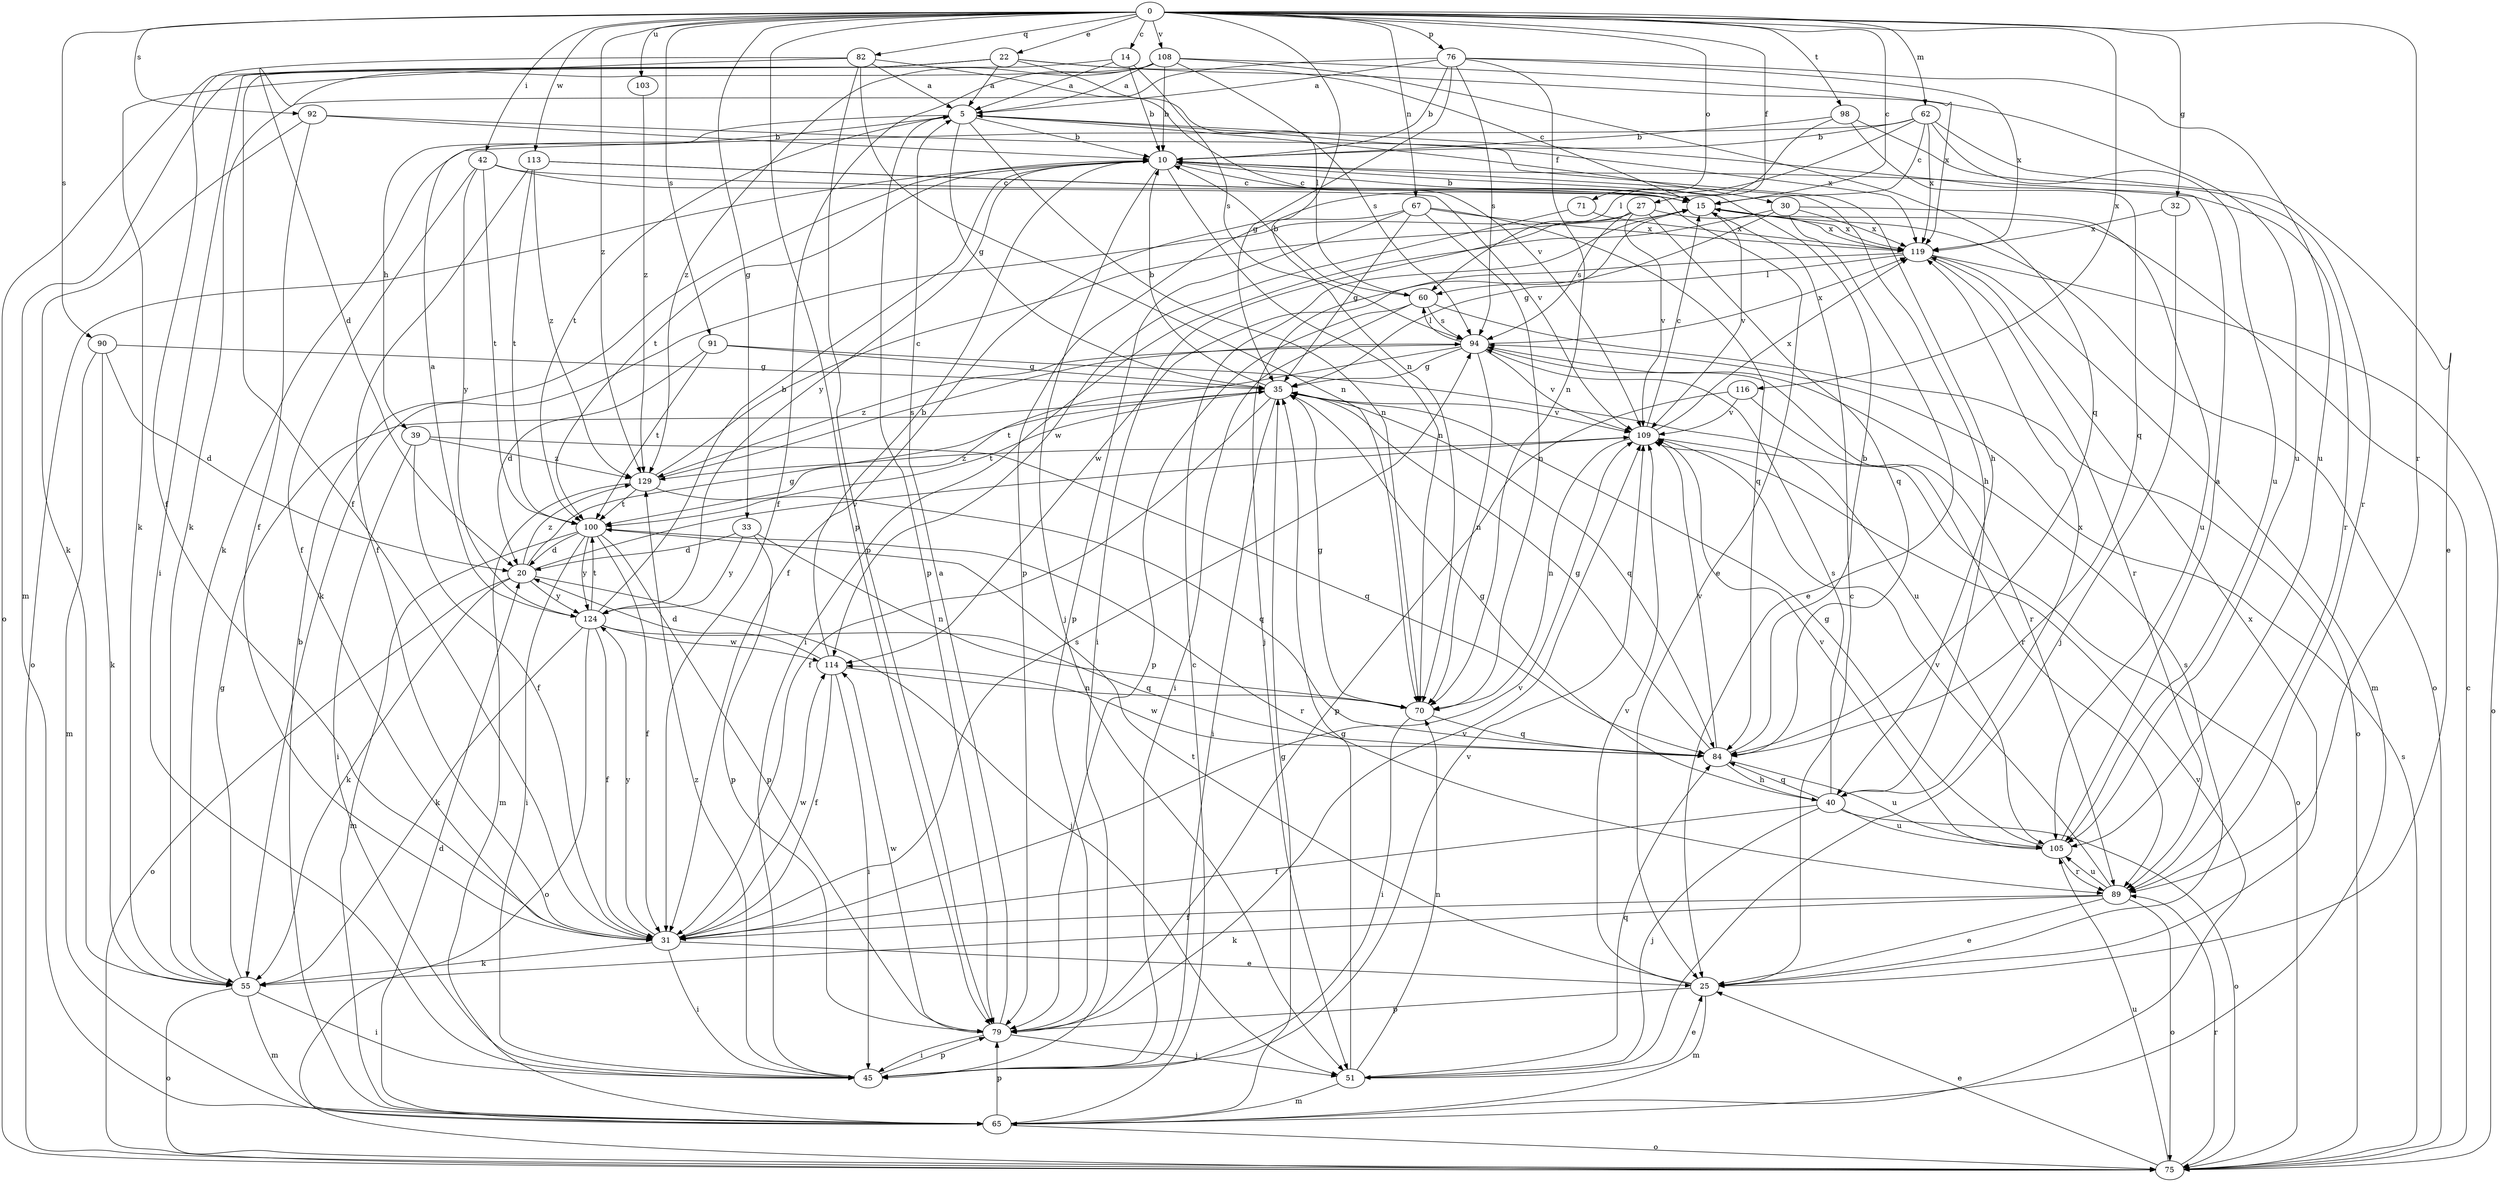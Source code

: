 strict digraph  {
0;
5;
10;
14;
15;
20;
22;
25;
27;
30;
31;
32;
33;
35;
39;
40;
42;
45;
51;
55;
60;
62;
65;
67;
70;
71;
75;
76;
79;
82;
84;
89;
90;
91;
92;
94;
98;
100;
103;
105;
108;
109;
113;
114;
116;
119;
124;
129;
0 -> 14  [label=c];
0 -> 15  [label=c];
0 -> 22  [label=e];
0 -> 27  [label=f];
0 -> 32  [label=g];
0 -> 33  [label=g];
0 -> 42  [label=i];
0 -> 62  [label=m];
0 -> 67  [label=n];
0 -> 70  [label=n];
0 -> 71  [label=o];
0 -> 76  [label=p];
0 -> 79  [label=p];
0 -> 82  [label=q];
0 -> 89  [label=r];
0 -> 90  [label=s];
0 -> 91  [label=s];
0 -> 92  [label=s];
0 -> 98  [label=t];
0 -> 103  [label=u];
0 -> 108  [label=v];
0 -> 113  [label=w];
0 -> 116  [label=x];
0 -> 129  [label=z];
5 -> 10  [label=b];
5 -> 30  [label=f];
5 -> 35  [label=g];
5 -> 39  [label=h];
5 -> 70  [label=n];
5 -> 79  [label=p];
5 -> 100  [label=t];
5 -> 119  [label=x];
10 -> 15  [label=c];
10 -> 40  [label=h];
10 -> 51  [label=j];
10 -> 70  [label=n];
10 -> 75  [label=o];
10 -> 89  [label=r];
10 -> 100  [label=t];
10 -> 124  [label=y];
14 -> 5  [label=a];
14 -> 10  [label=b];
14 -> 31  [label=f];
14 -> 94  [label=s];
15 -> 10  [label=b];
15 -> 35  [label=g];
15 -> 75  [label=o];
15 -> 109  [label=v];
15 -> 119  [label=x];
20 -> 35  [label=g];
20 -> 51  [label=j];
20 -> 55  [label=k];
20 -> 75  [label=o];
20 -> 109  [label=v];
20 -> 124  [label=y];
20 -> 129  [label=z];
22 -> 5  [label=a];
22 -> 15  [label=c];
22 -> 45  [label=i];
22 -> 60  [label=l];
22 -> 65  [label=m];
22 -> 75  [label=o];
22 -> 119  [label=x];
25 -> 15  [label=c];
25 -> 65  [label=m];
25 -> 79  [label=p];
25 -> 94  [label=s];
25 -> 100  [label=t];
25 -> 109  [label=v];
25 -> 119  [label=x];
27 -> 45  [label=i];
27 -> 55  [label=k];
27 -> 84  [label=q];
27 -> 94  [label=s];
27 -> 109  [label=v];
27 -> 119  [label=x];
30 -> 25  [label=e];
30 -> 45  [label=i];
30 -> 51  [label=j];
30 -> 105  [label=u];
30 -> 119  [label=x];
31 -> 25  [label=e];
31 -> 45  [label=i];
31 -> 55  [label=k];
31 -> 94  [label=s];
31 -> 109  [label=v];
31 -> 114  [label=w];
31 -> 124  [label=y];
32 -> 51  [label=j];
32 -> 119  [label=x];
33 -> 20  [label=d];
33 -> 70  [label=n];
33 -> 79  [label=p];
33 -> 124  [label=y];
35 -> 10  [label=b];
35 -> 31  [label=f];
35 -> 45  [label=i];
35 -> 84  [label=q];
35 -> 100  [label=t];
35 -> 109  [label=v];
39 -> 31  [label=f];
39 -> 45  [label=i];
39 -> 84  [label=q];
39 -> 129  [label=z];
40 -> 31  [label=f];
40 -> 35  [label=g];
40 -> 51  [label=j];
40 -> 75  [label=o];
40 -> 84  [label=q];
40 -> 94  [label=s];
40 -> 105  [label=u];
40 -> 119  [label=x];
42 -> 15  [label=c];
42 -> 31  [label=f];
42 -> 100  [label=t];
42 -> 109  [label=v];
42 -> 124  [label=y];
45 -> 79  [label=p];
45 -> 109  [label=v];
45 -> 129  [label=z];
51 -> 25  [label=e];
51 -> 35  [label=g];
51 -> 65  [label=m];
51 -> 70  [label=n];
51 -> 84  [label=q];
55 -> 35  [label=g];
55 -> 45  [label=i];
55 -> 65  [label=m];
55 -> 75  [label=o];
60 -> 10  [label=b];
60 -> 45  [label=i];
60 -> 75  [label=o];
60 -> 79  [label=p];
60 -> 94  [label=s];
62 -> 10  [label=b];
62 -> 15  [label=c];
62 -> 25  [label=e];
62 -> 55  [label=k];
62 -> 79  [label=p];
62 -> 105  [label=u];
62 -> 119  [label=x];
65 -> 10  [label=b];
65 -> 15  [label=c];
65 -> 20  [label=d];
65 -> 35  [label=g];
65 -> 75  [label=o];
65 -> 79  [label=p];
65 -> 109  [label=v];
67 -> 31  [label=f];
67 -> 35  [label=g];
67 -> 70  [label=n];
67 -> 79  [label=p];
67 -> 84  [label=q];
67 -> 119  [label=x];
70 -> 35  [label=g];
70 -> 45  [label=i];
70 -> 84  [label=q];
71 -> 114  [label=w];
71 -> 119  [label=x];
75 -> 15  [label=c];
75 -> 25  [label=e];
75 -> 89  [label=r];
75 -> 94  [label=s];
75 -> 105  [label=u];
76 -> 5  [label=a];
76 -> 10  [label=b];
76 -> 35  [label=g];
76 -> 55  [label=k];
76 -> 70  [label=n];
76 -> 94  [label=s];
76 -> 105  [label=u];
76 -> 119  [label=x];
79 -> 5  [label=a];
79 -> 45  [label=i];
79 -> 51  [label=j];
79 -> 109  [label=v];
79 -> 114  [label=w];
82 -> 5  [label=a];
82 -> 31  [label=f];
82 -> 55  [label=k];
82 -> 70  [label=n];
82 -> 79  [label=p];
82 -> 109  [label=v];
84 -> 10  [label=b];
84 -> 35  [label=g];
84 -> 40  [label=h];
84 -> 105  [label=u];
84 -> 109  [label=v];
84 -> 114  [label=w];
89 -> 25  [label=e];
89 -> 31  [label=f];
89 -> 55  [label=k];
89 -> 75  [label=o];
89 -> 105  [label=u];
89 -> 109  [label=v];
90 -> 20  [label=d];
90 -> 35  [label=g];
90 -> 55  [label=k];
90 -> 65  [label=m];
91 -> 20  [label=d];
91 -> 35  [label=g];
91 -> 100  [label=t];
91 -> 105  [label=u];
92 -> 10  [label=b];
92 -> 31  [label=f];
92 -> 40  [label=h];
92 -> 55  [label=k];
94 -> 35  [label=g];
94 -> 60  [label=l];
94 -> 70  [label=n];
94 -> 89  [label=r];
94 -> 100  [label=t];
94 -> 109  [label=v];
94 -> 119  [label=x];
94 -> 129  [label=z];
98 -> 10  [label=b];
98 -> 60  [label=l];
98 -> 84  [label=q];
98 -> 89  [label=r];
100 -> 20  [label=d];
100 -> 31  [label=f];
100 -> 45  [label=i];
100 -> 65  [label=m];
100 -> 79  [label=p];
100 -> 89  [label=r];
100 -> 124  [label=y];
103 -> 129  [label=z];
105 -> 5  [label=a];
105 -> 35  [label=g];
105 -> 89  [label=r];
105 -> 109  [label=v];
108 -> 5  [label=a];
108 -> 10  [label=b];
108 -> 20  [label=d];
108 -> 31  [label=f];
108 -> 84  [label=q];
108 -> 94  [label=s];
108 -> 105  [label=u];
108 -> 129  [label=z];
109 -> 15  [label=c];
109 -> 70  [label=n];
109 -> 75  [label=o];
109 -> 119  [label=x];
109 -> 129  [label=z];
113 -> 15  [label=c];
113 -> 25  [label=e];
113 -> 31  [label=f];
113 -> 100  [label=t];
113 -> 129  [label=z];
114 -> 10  [label=b];
114 -> 20  [label=d];
114 -> 31  [label=f];
114 -> 45  [label=i];
114 -> 70  [label=n];
116 -> 79  [label=p];
116 -> 89  [label=r];
116 -> 109  [label=v];
119 -> 60  [label=l];
119 -> 65  [label=m];
119 -> 75  [label=o];
119 -> 89  [label=r];
119 -> 114  [label=w];
124 -> 5  [label=a];
124 -> 10  [label=b];
124 -> 31  [label=f];
124 -> 55  [label=k];
124 -> 75  [label=o];
124 -> 84  [label=q];
124 -> 100  [label=t];
124 -> 114  [label=w];
129 -> 15  [label=c];
129 -> 65  [label=m];
129 -> 84  [label=q];
129 -> 94  [label=s];
129 -> 100  [label=t];
}
